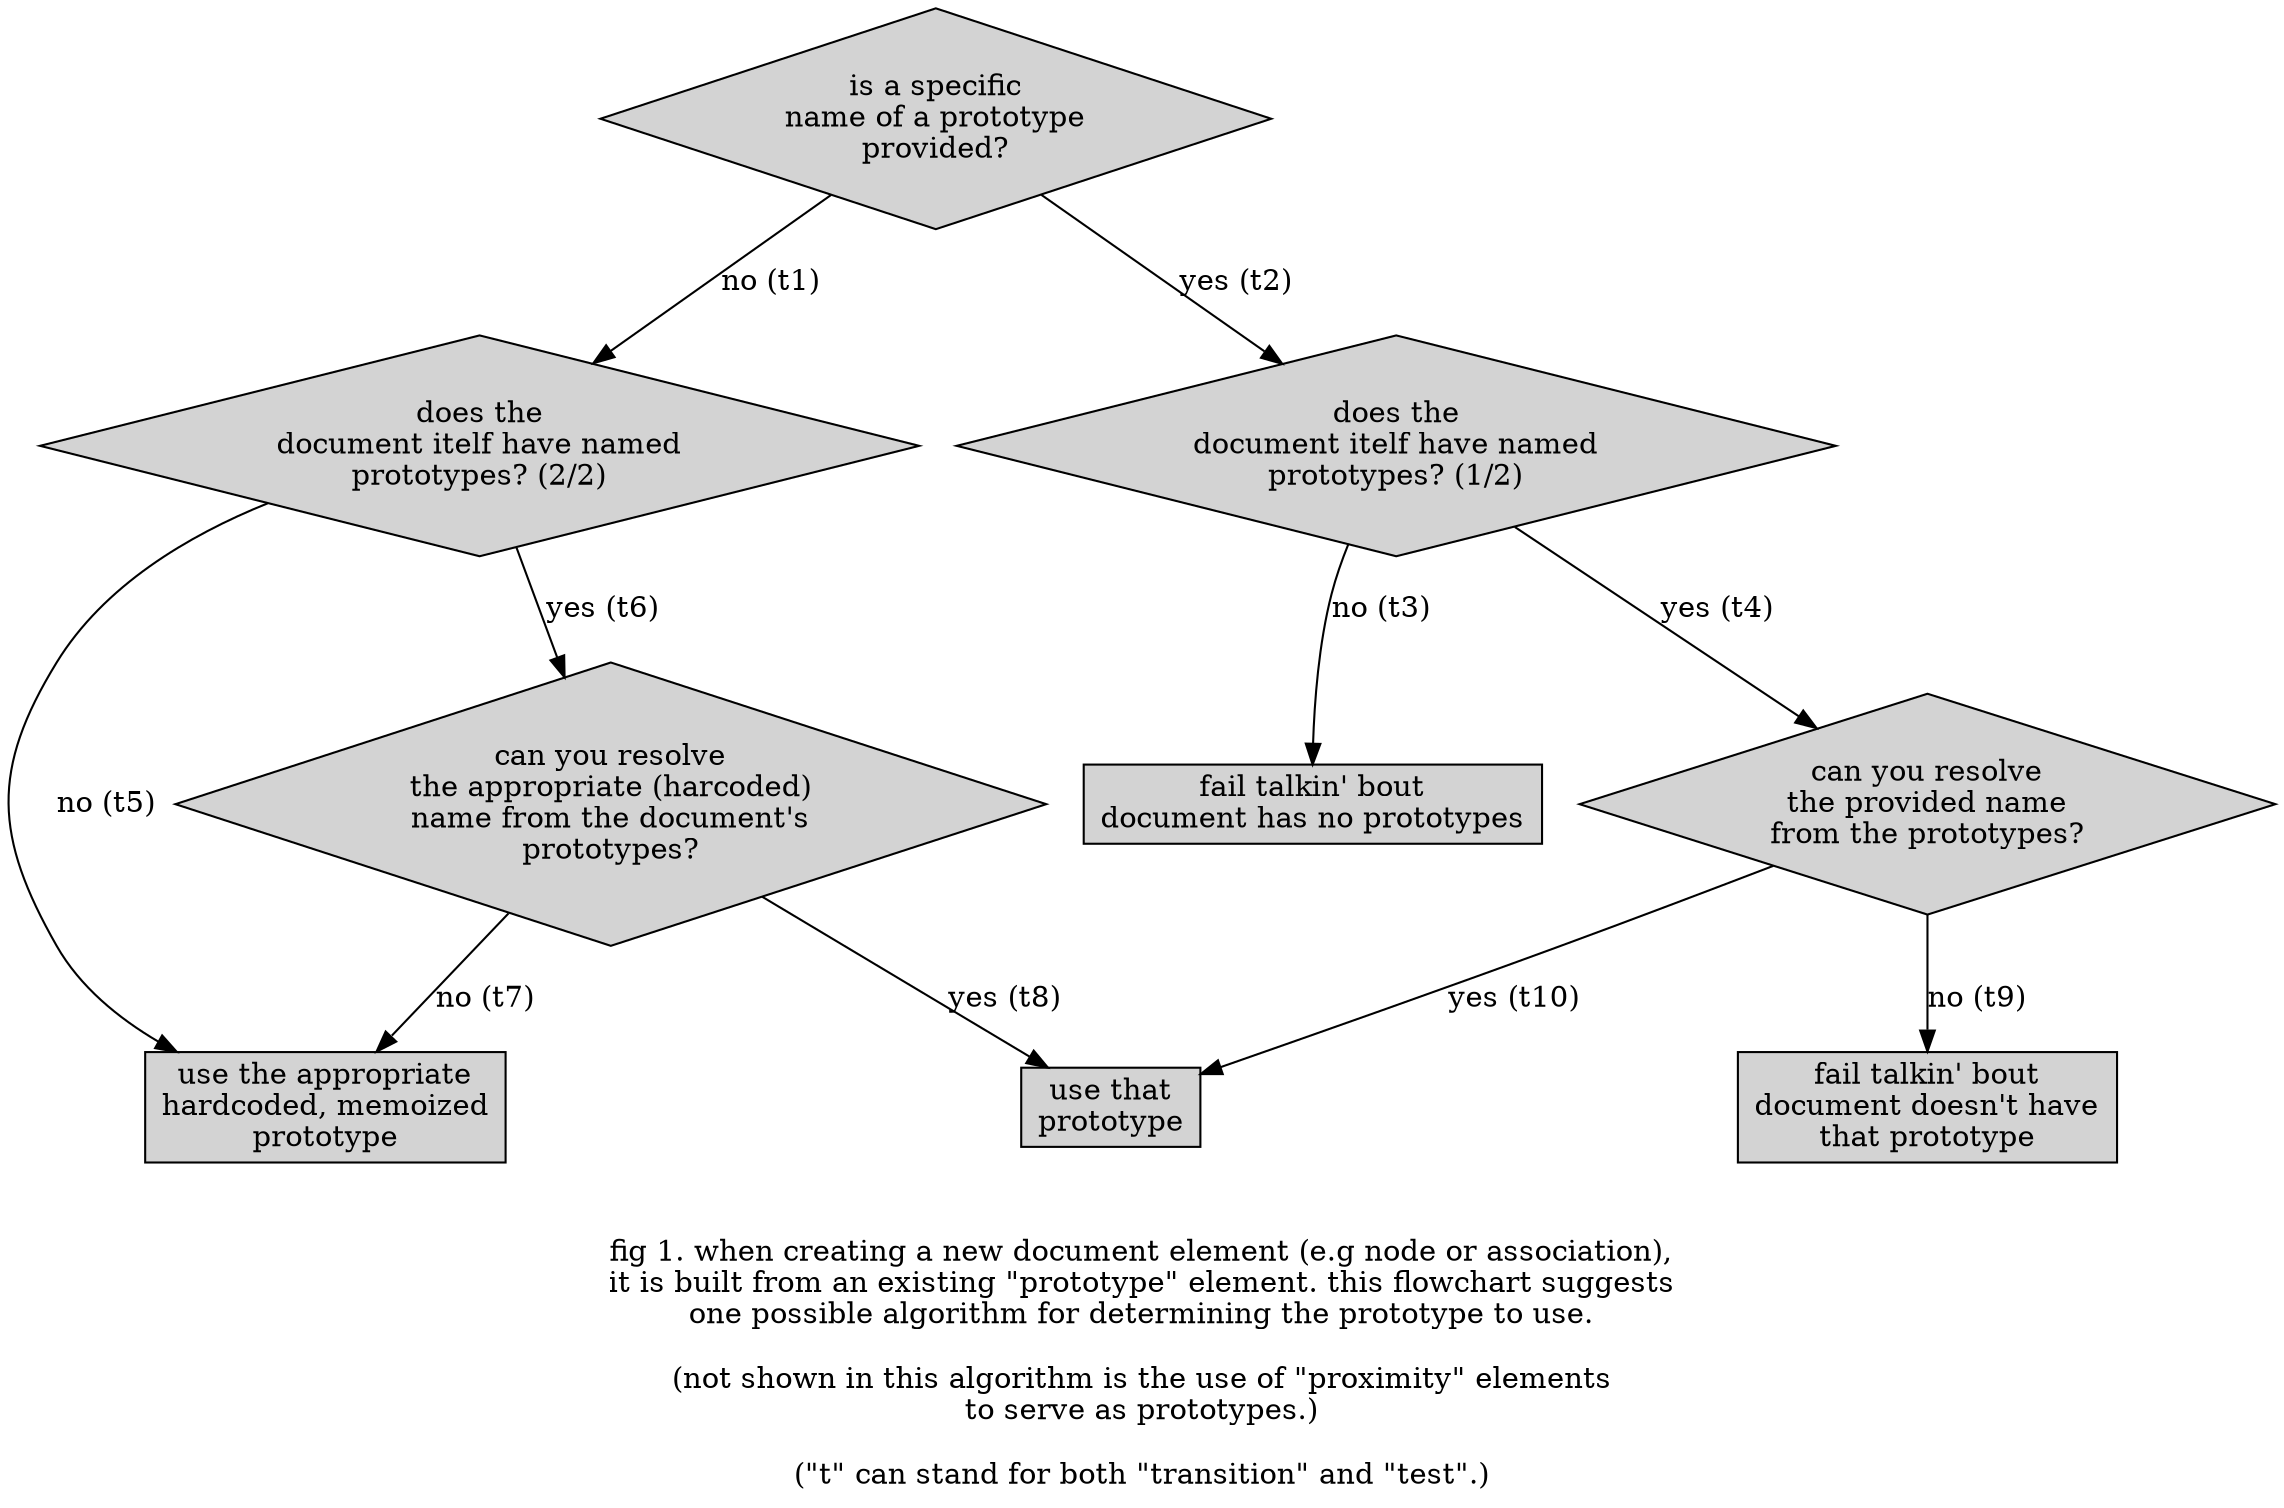 digraph {

label="

fig 1. when creating a new document element (e.g node or association),
it is built from an existing \"prototype\" element. this flowchart suggests
one possible algorithm for determining the prototype to use.

(not shown in this algorithm is the use of \"proximity\" elements
to serve as prototypes.)

(\"t\" can stand for both \"transition\" and \"test\".)"

a_q_1 [label="is a specific\nname of a prototype\nprovided?" shape=diamond style=filled]

a_q_1->a_q_2_2 [label="no (t1)"]
a_q_1->a_q_2 [label="yes (t2)"]

a_q_2   [label="does the\ndocument itelf have named\nprototypes? (1/2)" shape=diamond style=filled]
a_q_2_2 [label="does the\ndocument itelf have named\nprototypes? (2/2)" shape=diamond style=filled]

a_q_2->a_f_1 [label="no (t3)"]
a_q_2->a_q_3_2 [label="yes (t4)"]

a_q_2_2->a_s_1 [label="no (t5)"]
a_q_2_2->a_q_3 [label="yes (t6)"]

a_q_3 [label="can you resolve\nthe appropriate (harcoded)\nname from the document's\nprototypes?" shape=diamond style=filled]
a_q_3_2 [label="can you resolve\nthe provided name\nfrom the prototypes?" shape=diamond style=filled]

a_q_3->a_s_1 [label="no (t7)"]
a_q_3->a_s_2 [label="yes (t8)"]

a_q_3_2->a_f_2 [label="no (t9)"]
a_q_3_2->a_s_2 [label="yes (t10)"]

a_f_1 [label="fail talkin' bout\ndocument has no prototypes" shape=rect style=filled]
a_f_2 [label="fail talkin' bout\ndocument doesn't have\nthat prototype" shape=rect style=filled]

a_s_1 [label="use the appropriate\nhardcoded, memoized\nprototype" shape=rect style=filled]
a_s_2 [label="use that\nprototype" shape=rect style=filled]


}

